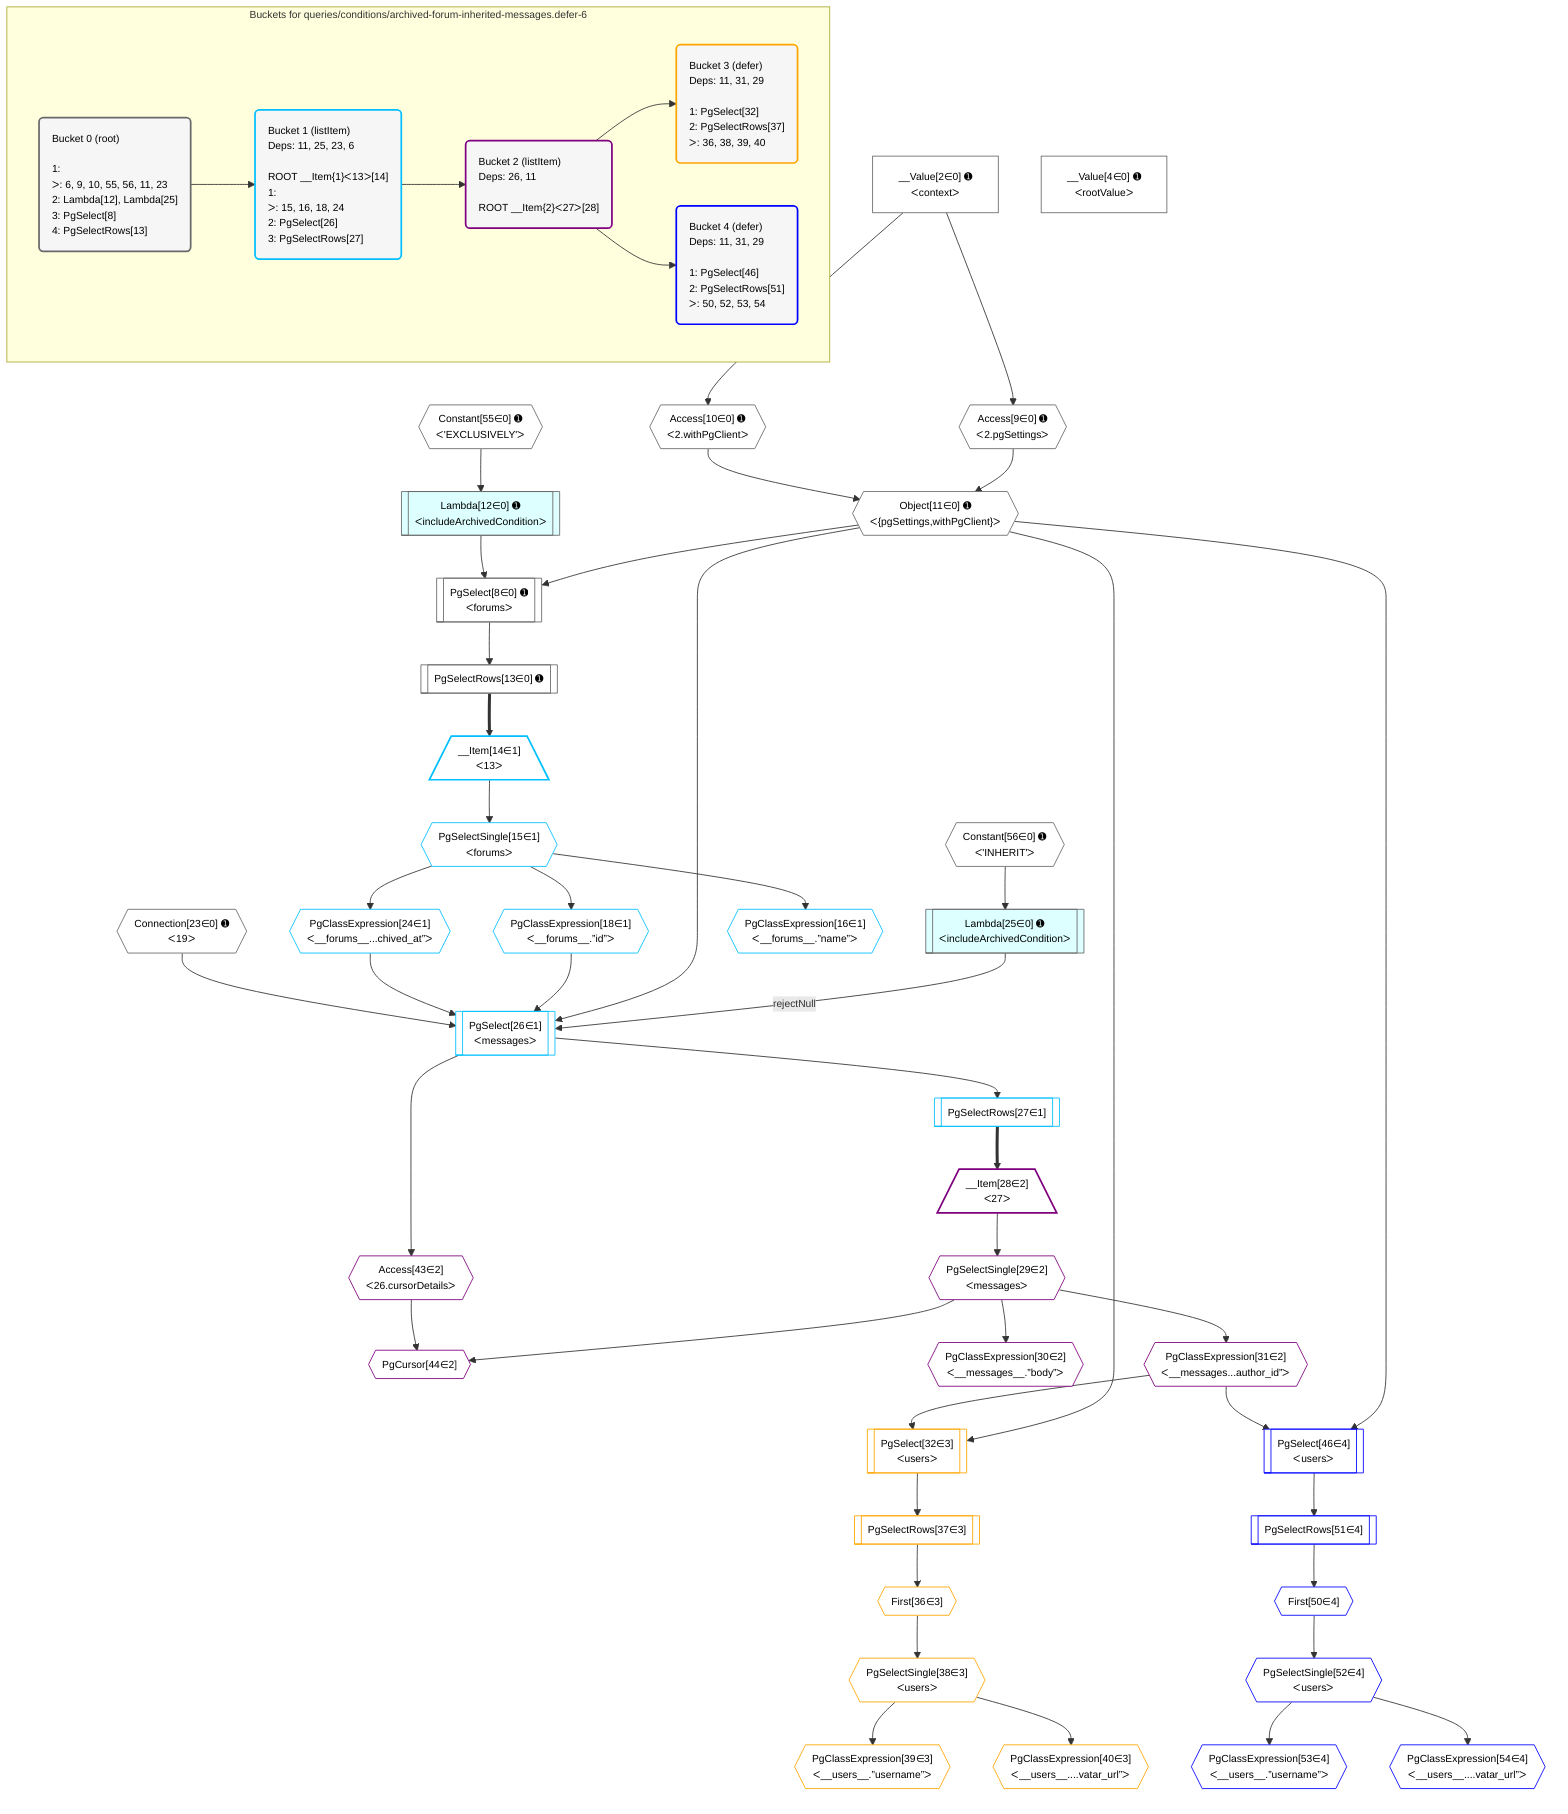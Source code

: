 %%{init: {'themeVariables': { 'fontSize': '12px'}}}%%
graph TD
    classDef path fill:#eee,stroke:#000,color:#000
    classDef plan fill:#fff,stroke-width:1px,color:#000
    classDef itemplan fill:#fff,stroke-width:2px,color:#000
    classDef unbatchedplan fill:#dff,stroke-width:1px,color:#000
    classDef sideeffectplan fill:#fcc,stroke-width:2px,color:#000
    classDef bucket fill:#f6f6f6,color:#000,stroke-width:2px,text-align:left


    %% plan dependencies
    PgSelect8[["PgSelect[8∈0] ➊<br />ᐸforumsᐳ"]]:::plan
    Object11{{"Object[11∈0] ➊<br />ᐸ{pgSettings,withPgClient}ᐳ"}}:::plan
    Lambda12[["Lambda[12∈0] ➊<br />ᐸincludeArchivedConditionᐳ"]]:::unbatchedplan
    Object11 & Lambda12 --> PgSelect8
    Access9{{"Access[9∈0] ➊<br />ᐸ2.pgSettingsᐳ"}}:::plan
    Access10{{"Access[10∈0] ➊<br />ᐸ2.withPgClientᐳ"}}:::plan
    Access9 & Access10 --> Object11
    Connection23{{"Connection[23∈0] ➊<br />ᐸ19ᐳ"}}:::plan
    __Value2["__Value[2∈0] ➊<br />ᐸcontextᐳ"]:::plan
    __Value2 --> Access9
    __Value2 --> Access10
    Constant55{{"Constant[55∈0] ➊<br />ᐸ'EXCLUSIVELY'ᐳ"}}:::plan
    Constant55 --> Lambda12
    PgSelectRows13[["PgSelectRows[13∈0] ➊"]]:::plan
    PgSelect8 --> PgSelectRows13
    Lambda25[["Lambda[25∈0] ➊<br />ᐸincludeArchivedConditionᐳ"]]:::unbatchedplan
    Constant56{{"Constant[56∈0] ➊<br />ᐸ'INHERIT'ᐳ"}}:::plan
    Constant56 --> Lambda25
    __Value4["__Value[4∈0] ➊<br />ᐸrootValueᐳ"]:::plan
    PgSelect26[["PgSelect[26∈1]<br />ᐸmessagesᐳ"]]:::plan
    PgClassExpression18{{"PgClassExpression[18∈1]<br />ᐸ__forums__.”id”ᐳ"}}:::plan
    PgClassExpression24{{"PgClassExpression[24∈1]<br />ᐸ__forums__...chived_at”ᐳ"}}:::plan
    Lambda25 -->|rejectNull| PgSelect26
    Object11 & PgClassExpression18 & PgClassExpression24 & Connection23 --> PgSelect26
    __Item14[/"__Item[14∈1]<br />ᐸ13ᐳ"\]:::itemplan
    PgSelectRows13 ==> __Item14
    PgSelectSingle15{{"PgSelectSingle[15∈1]<br />ᐸforumsᐳ"}}:::plan
    __Item14 --> PgSelectSingle15
    PgClassExpression16{{"PgClassExpression[16∈1]<br />ᐸ__forums__.”name”ᐳ"}}:::plan
    PgSelectSingle15 --> PgClassExpression16
    PgSelectSingle15 --> PgClassExpression18
    PgSelectSingle15 --> PgClassExpression24
    PgSelectRows27[["PgSelectRows[27∈1]"]]:::plan
    PgSelect26 --> PgSelectRows27
    PgCursor44{{"PgCursor[44∈2]"}}:::plan
    PgSelectSingle29{{"PgSelectSingle[29∈2]<br />ᐸmessagesᐳ"}}:::plan
    Access43{{"Access[43∈2]<br />ᐸ26.cursorDetailsᐳ"}}:::plan
    PgSelectSingle29 & Access43 --> PgCursor44
    __Item28[/"__Item[28∈2]<br />ᐸ27ᐳ"\]:::itemplan
    PgSelectRows27 ==> __Item28
    __Item28 --> PgSelectSingle29
    PgClassExpression30{{"PgClassExpression[30∈2]<br />ᐸ__messages__.”body”ᐳ"}}:::plan
    PgSelectSingle29 --> PgClassExpression30
    PgClassExpression31{{"PgClassExpression[31∈2]<br />ᐸ__messages...author_id”ᐳ"}}:::plan
    PgSelectSingle29 --> PgClassExpression31
    PgSelect26 --> Access43
    PgSelect32[["PgSelect[32∈3]<br />ᐸusersᐳ"]]:::plan
    Object11 & PgClassExpression31 --> PgSelect32
    First36{{"First[36∈3]"}}:::plan
    PgSelectRows37[["PgSelectRows[37∈3]"]]:::plan
    PgSelectRows37 --> First36
    PgSelect32 --> PgSelectRows37
    PgSelectSingle38{{"PgSelectSingle[38∈3]<br />ᐸusersᐳ"}}:::plan
    First36 --> PgSelectSingle38
    PgClassExpression39{{"PgClassExpression[39∈3]<br />ᐸ__users__.”username”ᐳ"}}:::plan
    PgSelectSingle38 --> PgClassExpression39
    PgClassExpression40{{"PgClassExpression[40∈3]<br />ᐸ__users__....vatar_url”ᐳ"}}:::plan
    PgSelectSingle38 --> PgClassExpression40
    PgSelect46[["PgSelect[46∈4]<br />ᐸusersᐳ"]]:::plan
    Object11 & PgClassExpression31 --> PgSelect46
    First50{{"First[50∈4]"}}:::plan
    PgSelectRows51[["PgSelectRows[51∈4]"]]:::plan
    PgSelectRows51 --> First50
    PgSelect46 --> PgSelectRows51
    PgSelectSingle52{{"PgSelectSingle[52∈4]<br />ᐸusersᐳ"}}:::plan
    First50 --> PgSelectSingle52
    PgClassExpression53{{"PgClassExpression[53∈4]<br />ᐸ__users__.”username”ᐳ"}}:::plan
    PgSelectSingle52 --> PgClassExpression53
    PgClassExpression54{{"PgClassExpression[54∈4]<br />ᐸ__users__....vatar_url”ᐳ"}}:::plan
    PgSelectSingle52 --> PgClassExpression54

    %% define steps

    subgraph "Buckets for queries/conditions/archived-forum-inherited-messages.defer-6"
    Bucket0("Bucket 0 (root)<br /><br />1: <br />ᐳ: 6, 9, 10, 55, 56, 11, 23<br />2: Lambda[12], Lambda[25]<br />3: PgSelect[8]<br />4: PgSelectRows[13]"):::bucket
    classDef bucket0 stroke:#696969
    class Bucket0,__Value2,__Value4,PgSelect8,Access9,Access10,Object11,Lambda12,PgSelectRows13,Connection23,Lambda25,Constant55,Constant56 bucket0
    Bucket1("Bucket 1 (listItem)<br />Deps: 11, 25, 23, 6<br /><br />ROOT __Item{1}ᐸ13ᐳ[14]<br />1: <br />ᐳ: 15, 16, 18, 24<br />2: PgSelect[26]<br />3: PgSelectRows[27]"):::bucket
    classDef bucket1 stroke:#00bfff
    class Bucket1,__Item14,PgSelectSingle15,PgClassExpression16,PgClassExpression18,PgClassExpression24,PgSelect26,PgSelectRows27 bucket1
    Bucket2("Bucket 2 (listItem)<br />Deps: 26, 11<br /><br />ROOT __Item{2}ᐸ27ᐳ[28]"):::bucket
    classDef bucket2 stroke:#7f007f
    class Bucket2,__Item28,PgSelectSingle29,PgClassExpression30,PgClassExpression31,Access43,PgCursor44 bucket2
    Bucket3("Bucket 3 (defer)<br />Deps: 11, 31, 29<br /><br />1: PgSelect[32]<br />2: PgSelectRows[37]<br />ᐳ: 36, 38, 39, 40"):::bucket
    classDef bucket3 stroke:#ffa500
    class Bucket3,PgSelect32,First36,PgSelectRows37,PgSelectSingle38,PgClassExpression39,PgClassExpression40 bucket3
    Bucket4("Bucket 4 (defer)<br />Deps: 11, 31, 29<br /><br />1: PgSelect[46]<br />2: PgSelectRows[51]<br />ᐳ: 50, 52, 53, 54"):::bucket
    classDef bucket4 stroke:#0000ff
    class Bucket4,PgSelect46,First50,PgSelectRows51,PgSelectSingle52,PgClassExpression53,PgClassExpression54 bucket4
    Bucket0 --> Bucket1
    Bucket1 --> Bucket2
    Bucket2 --> Bucket3 & Bucket4
    end